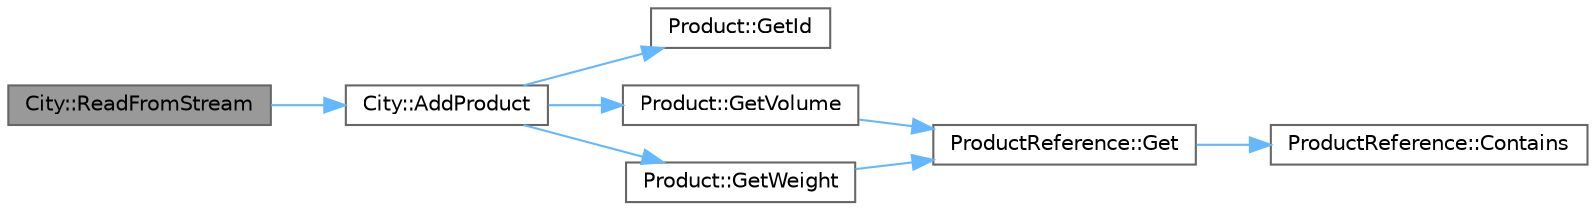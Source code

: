 digraph "City::ReadFromStream"
{
 // LATEX_PDF_SIZE
  bgcolor="transparent";
  edge [fontname=Helvetica,fontsize=10,labelfontname=Helvetica,labelfontsize=10];
  node [fontname=Helvetica,fontsize=10,shape=box,height=0.2,width=0.4];
  rankdir="LR";
  Node1 [id="Node000001",label="City::ReadFromStream",height=0.2,width=0.4,color="gray40", fillcolor="grey60", style="filled", fontcolor="black",tooltip="Read the city product inventory from a stream. The old product inventory will be erased."];
  Node1 -> Node2 [id="edge1_Node000001_Node000002",color="steelblue1",style="solid",tooltip=" "];
  Node2 [id="Node000002",label="City::AddProduct",height=0.2,width=0.4,color="grey40", fillcolor="white", style="filled",URL="$classCity.html#a23a27df1c37c22f2873e23346362a714",tooltip="Add a product to the city's inventory."];
  Node2 -> Node3 [id="edge2_Node000002_Node000003",color="steelblue1",style="solid",tooltip=" "];
  Node3 [id="Node000003",label="Product::GetId",height=0.2,width=0.4,color="grey40", fillcolor="white", style="filled",URL="$classProduct.html#adae0bac61207aedcba747c07bbd0b893",tooltip=" "];
  Node2 -> Node4 [id="edge3_Node000002_Node000004",color="steelblue1",style="solid",tooltip=" "];
  Node4 [id="Node000004",label="Product::GetVolume",height=0.2,width=0.4,color="grey40", fillcolor="white", style="filled",URL="$classProduct.html#ac62da93ee21d61c795c40d3fb0c3b602",tooltip=" "];
  Node4 -> Node5 [id="edge4_Node000004_Node000005",color="steelblue1",style="solid",tooltip=" "];
  Node5 [id="Node000005",label="ProductReference::Get",height=0.2,width=0.4,color="grey40", fillcolor="white", style="filled",URL="$classProductReference.html#ae6e586d7b4646d28255b0d87ad3a9b80",tooltip=" "];
  Node5 -> Node6 [id="edge5_Node000005_Node000006",color="steelblue1",style="solid",tooltip=" "];
  Node6 [id="Node000006",label="ProductReference::Contains",height=0.2,width=0.4,color="grey40", fillcolor="white", style="filled",URL="$classProductReference.html#a9b2c978acd5d9989cd10ab93dc358cac",tooltip=" "];
  Node2 -> Node7 [id="edge6_Node000002_Node000007",color="steelblue1",style="solid",tooltip=" "];
  Node7 [id="Node000007",label="Product::GetWeight",height=0.2,width=0.4,color="grey40", fillcolor="white", style="filled",URL="$classProduct.html#a16d39b4890f1bc051d45b00055cf58e8",tooltip=" "];
  Node7 -> Node5 [id="edge7_Node000007_Node000005",color="steelblue1",style="solid",tooltip=" "];
}
